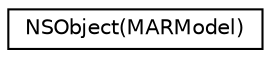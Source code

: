 digraph "类继承关系图"
{
  edge [fontname="Helvetica",fontsize="10",labelfontname="Helvetica",labelfontsize="10"];
  node [fontname="Helvetica",fontsize="10",shape=record];
  rankdir="LR";
  Node0 [label="NSObject(MARModel)",height=0.2,width=0.4,color="black", fillcolor="white", style="filled",URL="$category_n_s_object_07_m_a_r_model_08.html"];
}
